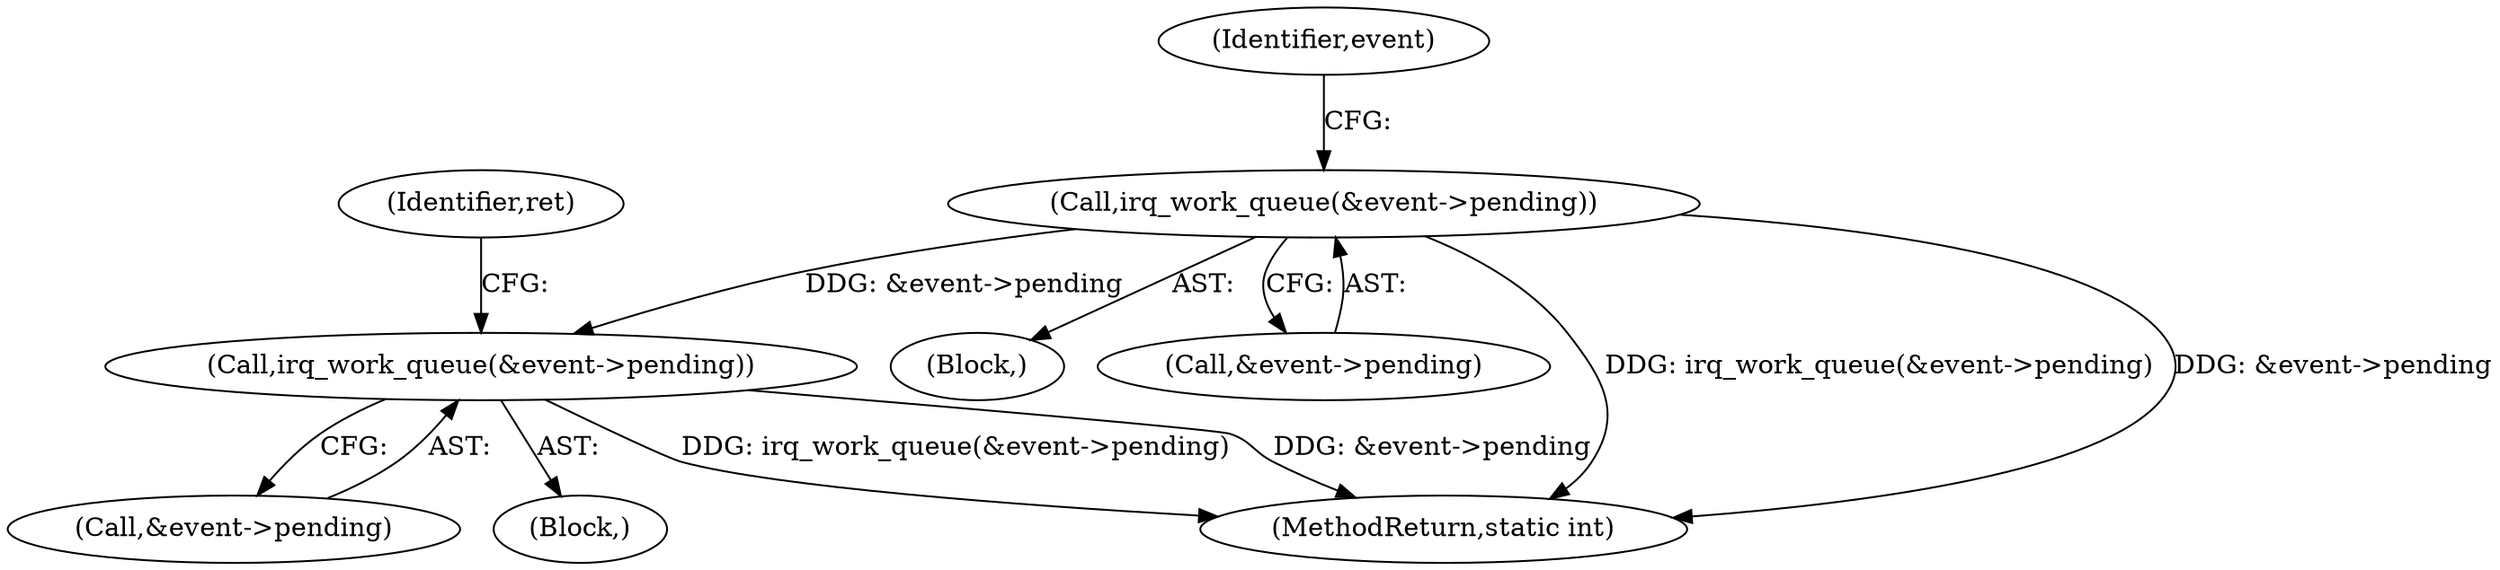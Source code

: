 digraph "0_linux_a8b0ca17b80e92faab46ee7179ba9e99ccb61233_53@pointer" {
"1000228" [label="(Call,irq_work_queue(&event->pending))"];
"1000260" [label="(Call,irq_work_queue(&event->pending))"];
"1000214" [label="(Block,)"];
"1000261" [label="(Call,&event->pending)"];
"1000260" [label="(Call,irq_work_queue(&event->pending))"];
"1000229" [label="(Call,&event->pending)"];
"1000228" [label="(Call,irq_work_queue(&event->pending))"];
"1000254" [label="(Block,)"];
"1000235" [label="(Identifier,event)"];
"1000266" [label="(Identifier,ret)"];
"1000267" [label="(MethodReturn,static int)"];
"1000228" -> "1000214"  [label="AST: "];
"1000228" -> "1000229"  [label="CFG: "];
"1000229" -> "1000228"  [label="AST: "];
"1000235" -> "1000228"  [label="CFG: "];
"1000228" -> "1000267"  [label="DDG: irq_work_queue(&event->pending)"];
"1000228" -> "1000267"  [label="DDG: &event->pending"];
"1000228" -> "1000260"  [label="DDG: &event->pending"];
"1000260" -> "1000254"  [label="AST: "];
"1000260" -> "1000261"  [label="CFG: "];
"1000261" -> "1000260"  [label="AST: "];
"1000266" -> "1000260"  [label="CFG: "];
"1000260" -> "1000267"  [label="DDG: irq_work_queue(&event->pending)"];
"1000260" -> "1000267"  [label="DDG: &event->pending"];
}
